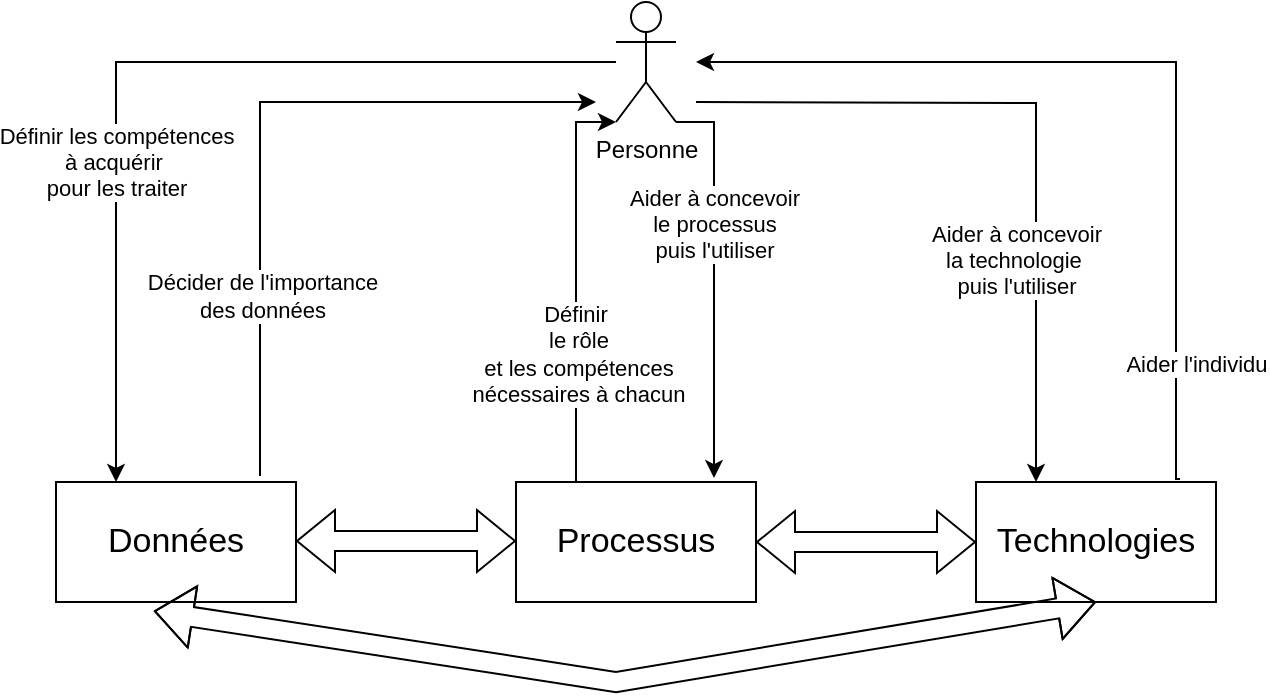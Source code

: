 <mxfile version="27.0.2" pages="5">
  <diagram name="Page-1" id="Y-cD72wbh6zRBrMIaW-u">
    <mxGraphModel dx="946" dy="586" grid="1" gridSize="10" guides="1" tooltips="1" connect="1" arrows="1" fold="1" page="1" pageScale="1" pageWidth="827" pageHeight="1169" math="0" shadow="0">
      <root>
        <mxCell id="0" />
        <mxCell id="1" parent="0" />
        <mxCell id="CVVGBSWZRVMv5-ygpTuM-3" value="" style="edgeStyle=orthogonalEdgeStyle;rounded=0;orthogonalLoop=1;jettySize=auto;html=1;entryX=0.25;entryY=0;entryDx=0;entryDy=0;" parent="1" source="CVVGBSWZRVMv5-ygpTuM-1" target="CVVGBSWZRVMv5-ygpTuM-2" edge="1">
          <mxGeometry relative="1" as="geometry" />
        </mxCell>
        <mxCell id="CVVGBSWZRVMv5-ygpTuM-19" value="Définir les compétences&lt;div style=&quot;font-size: 11px;&quot;&gt;à acquérir&amp;nbsp;&lt;/div&gt;&lt;div style=&quot;font-size: 11px;&quot;&gt;pour les traiter&lt;/div&gt;" style="edgeLabel;html=1;align=center;verticalAlign=middle;resizable=0;points=[];fontSize=11;" parent="CVVGBSWZRVMv5-ygpTuM-3" vertex="1" connectable="0">
          <mxGeometry x="0.25" relative="1" as="geometry">
            <mxPoint y="12" as="offset" />
          </mxGeometry>
        </mxCell>
        <mxCell id="CVVGBSWZRVMv5-ygpTuM-1" value="Personne" style="shape=umlActor;verticalLabelPosition=bottom;verticalAlign=top;html=1;outlineConnect=0;" parent="1" vertex="1">
          <mxGeometry x="370" y="80" width="30" height="60" as="geometry" />
        </mxCell>
        <mxCell id="CVVGBSWZRVMv5-ygpTuM-2" value="Données" style="whiteSpace=wrap;html=1;verticalAlign=middle;fontSize=17;" parent="1" vertex="1">
          <mxGeometry x="90" y="320" width="120" height="60" as="geometry" />
        </mxCell>
        <mxCell id="CVVGBSWZRVMv5-ygpTuM-6" value="" style="edgeStyle=orthogonalEdgeStyle;rounded=0;orthogonalLoop=1;jettySize=auto;html=1;exitX=0.85;exitY=-0.05;exitDx=0;exitDy=0;exitPerimeter=0;" parent="1" source="CVVGBSWZRVMv5-ygpTuM-2" edge="1">
          <mxGeometry relative="1" as="geometry">
            <mxPoint x="380" y="120" as="sourcePoint" />
            <mxPoint x="360" y="130" as="targetPoint" />
            <Array as="points">
              <mxPoint x="192" y="130" />
            </Array>
          </mxGeometry>
        </mxCell>
        <mxCell id="CVVGBSWZRVMv5-ygpTuM-18" value="Décider de l&#39;importance&lt;br style=&quot;font-size: 11px;&quot;&gt;des données" style="edgeLabel;html=1;align=center;verticalAlign=middle;resizable=0;points=[];fontSize=11;" parent="CVVGBSWZRVMv5-ygpTuM-6" vertex="1" connectable="0">
          <mxGeometry x="-0.484" y="-1" relative="1" as="geometry">
            <mxPoint y="1" as="offset" />
          </mxGeometry>
        </mxCell>
        <mxCell id="CVVGBSWZRVMv5-ygpTuM-7" value="" style="edgeStyle=orthogonalEdgeStyle;rounded=0;orthogonalLoop=1;jettySize=auto;html=1;entryX=0.25;entryY=0;entryDx=0;entryDy=0;" parent="1" target="CVVGBSWZRVMv5-ygpTuM-8" edge="1">
          <mxGeometry relative="1" as="geometry">
            <mxPoint x="410" y="130" as="sourcePoint" />
          </mxGeometry>
        </mxCell>
        <mxCell id="CVVGBSWZRVMv5-ygpTuM-14" value="&lt;font style=&quot;font-size: 11px;&quot;&gt;Aider à concevoir&lt;br style=&quot;font-size: 11px;&quot;&gt;la technologie&amp;nbsp;&lt;br style=&quot;font-size: 11px;&quot;&gt;puis l&#39;utiliser&lt;/font&gt;" style="edgeLabel;html=1;align=center;verticalAlign=middle;resizable=0;points=[];fontSize=11;" parent="CVVGBSWZRVMv5-ygpTuM-7" vertex="1" connectable="0">
          <mxGeometry x="0.38" y="1" relative="1" as="geometry">
            <mxPoint x="-11" as="offset" />
          </mxGeometry>
        </mxCell>
        <mxCell id="CVVGBSWZRVMv5-ygpTuM-8" value="Technologies" style="whiteSpace=wrap;html=1;verticalAlign=middle;fontSize=17;" parent="1" vertex="1">
          <mxGeometry x="550" y="320" width="120" height="60" as="geometry" />
        </mxCell>
        <mxCell id="CVVGBSWZRVMv5-ygpTuM-9" value="" style="edgeStyle=orthogonalEdgeStyle;rounded=0;orthogonalLoop=1;jettySize=auto;html=1;exitX=0.85;exitY=-0.025;exitDx=0;exitDy=0;exitPerimeter=0;" parent="1" source="CVVGBSWZRVMv5-ygpTuM-8" edge="1">
          <mxGeometry relative="1" as="geometry">
            <mxPoint x="682" y="307" as="sourcePoint" />
            <mxPoint x="410" y="110" as="targetPoint" />
            <Array as="points">
              <mxPoint x="650" y="319" />
              <mxPoint x="650" y="110" />
            </Array>
          </mxGeometry>
        </mxCell>
        <mxCell id="CVVGBSWZRVMv5-ygpTuM-15" value="&lt;font style=&quot;font-size: 11px;&quot;&gt;Aider l&#39;individu&lt;/font&gt;" style="edgeLabel;html=1;align=center;verticalAlign=middle;resizable=0;points=[];fontSize=11;" parent="CVVGBSWZRVMv5-ygpTuM-9" vertex="1" connectable="0">
          <mxGeometry x="-0.353" y="2" relative="1" as="geometry">
            <mxPoint x="12" y="86" as="offset" />
          </mxGeometry>
        </mxCell>
        <mxCell id="CVVGBSWZRVMv5-ygpTuM-10" value="Processus" style="whiteSpace=wrap;html=1;verticalAlign=middle;fontSize=17;" parent="1" vertex="1">
          <mxGeometry x="320" y="320" width="120" height="60" as="geometry" />
        </mxCell>
        <mxCell id="CVVGBSWZRVMv5-ygpTuM-11" value="" style="edgeStyle=orthogonalEdgeStyle;rounded=0;orthogonalLoop=1;jettySize=auto;html=1;exitX=0.25;exitY=0;exitDx=0;exitDy=0;" parent="1" source="CVVGBSWZRVMv5-ygpTuM-10" edge="1">
          <mxGeometry relative="1" as="geometry">
            <mxPoint x="202" y="327" as="sourcePoint" />
            <mxPoint x="370" y="140" as="targetPoint" />
            <Array as="points">
              <mxPoint x="350" y="140" />
            </Array>
          </mxGeometry>
        </mxCell>
        <mxCell id="CVVGBSWZRVMv5-ygpTuM-17" value="Définir&amp;nbsp;&lt;br style=&quot;font-size: 11px;&quot;&gt;le rôle &lt;br style=&quot;font-size: 11px;&quot;&gt;et les compétences&lt;br style=&quot;font-size: 11px;&quot;&gt;nécessaires à chacun" style="edgeLabel;html=1;align=center;verticalAlign=middle;resizable=0;points=[];fontSize=11;" parent="CVVGBSWZRVMv5-ygpTuM-11" vertex="1" connectable="0">
          <mxGeometry x="-0.345" y="-1" relative="1" as="geometry">
            <mxPoint y="1" as="offset" />
          </mxGeometry>
        </mxCell>
        <mxCell id="CVVGBSWZRVMv5-ygpTuM-12" value="" style="edgeStyle=orthogonalEdgeStyle;rounded=0;orthogonalLoop=1;jettySize=auto;html=1;exitX=0.825;exitY=-0.033;exitDx=0;exitDy=0;exitPerimeter=0;entryX=1;entryY=1;entryDx=0;entryDy=0;entryPerimeter=0;endArrow=none;endFill=0;startArrow=classic;startFill=1;" parent="1" source="CVVGBSWZRVMv5-ygpTuM-10" target="CVVGBSWZRVMv5-ygpTuM-1" edge="1">
          <mxGeometry relative="1" as="geometry">
            <mxPoint x="360" y="330" as="sourcePoint" />
            <mxPoint x="380" y="150" as="targetPoint" />
            <Array as="points">
              <mxPoint x="419" y="140" />
            </Array>
          </mxGeometry>
        </mxCell>
        <mxCell id="CVVGBSWZRVMv5-ygpTuM-16" value="Aider à concevoir&lt;br style=&quot;font-size: 11px;&quot;&gt;le processus&lt;br style=&quot;font-size: 11px;&quot;&gt;puis l&#39;utiliser" style="edgeLabel;html=1;align=center;verticalAlign=middle;resizable=0;points=[];fontSize=11;" parent="CVVGBSWZRVMv5-ygpTuM-12" vertex="1" connectable="0">
          <mxGeometry x="-0.03" relative="1" as="geometry">
            <mxPoint y="-32" as="offset" />
          </mxGeometry>
        </mxCell>
        <mxCell id="CVVGBSWZRVMv5-ygpTuM-20" value="" style="shape=flexArrow;endArrow=classic;startArrow=classic;html=1;rounded=0;entryX=0;entryY=0.5;entryDx=0;entryDy=0;" parent="1" target="CVVGBSWZRVMv5-ygpTuM-8" edge="1">
          <mxGeometry width="100" height="100" relative="1" as="geometry">
            <mxPoint x="440" y="350" as="sourcePoint" />
            <mxPoint x="410" y="250" as="targetPoint" />
          </mxGeometry>
        </mxCell>
        <mxCell id="CVVGBSWZRVMv5-ygpTuM-21" value="" style="shape=flexArrow;endArrow=classic;startArrow=classic;html=1;rounded=0;entryX=0;entryY=0.5;entryDx=0;entryDy=0;" parent="1" edge="1">
          <mxGeometry width="100" height="100" relative="1" as="geometry">
            <mxPoint x="210" y="349.5" as="sourcePoint" />
            <mxPoint x="320" y="349.5" as="targetPoint" />
          </mxGeometry>
        </mxCell>
        <mxCell id="CVVGBSWZRVMv5-ygpTuM-22" value="" style="shape=flexArrow;endArrow=classic;startArrow=classic;html=1;rounded=0;exitX=0.408;exitY=1.075;exitDx=0;exitDy=0;exitPerimeter=0;entryX=0.5;entryY=1;entryDx=0;entryDy=0;" parent="1" source="CVVGBSWZRVMv5-ygpTuM-2" target="CVVGBSWZRVMv5-ygpTuM-8" edge="1">
          <mxGeometry width="100" height="100" relative="1" as="geometry">
            <mxPoint x="310" y="350" as="sourcePoint" />
            <mxPoint x="610" y="385" as="targetPoint" />
            <Array as="points">
              <mxPoint x="370" y="420" />
            </Array>
          </mxGeometry>
        </mxCell>
      </root>
    </mxGraphModel>
  </diagram>
  <diagram id="fvgQSQwCOgssKc4nAwdG" name="Méthode TAM">
    <mxGraphModel dx="922" dy="581" grid="1" gridSize="10" guides="1" tooltips="1" connect="1" arrows="1" fold="1" page="1" pageScale="1" pageWidth="827" pageHeight="1169" math="0" shadow="0">
      <root>
        <mxCell id="0" />
        <mxCell id="1" parent="0" />
        <mxCell id="LviNYmjZJXSWry679lix-2" value="Facilité d&#39;usage perçue" style="rounded=1;whiteSpace=wrap;html=1;fontSize=18;" vertex="1" parent="1">
          <mxGeometry x="160" y="160" width="200" height="120" as="geometry" />
        </mxCell>
        <mxCell id="LviNYmjZJXSWry679lix-3" value="Utilité perçue" style="rounded=1;whiteSpace=wrap;html=1;fontSize=18;" vertex="1" parent="1">
          <mxGeometry x="160" y="320" width="200" height="120" as="geometry" />
        </mxCell>
        <mxCell id="LviNYmjZJXSWry679lix-4" value="Acceptation" style="rounded=1;whiteSpace=wrap;html=1;fontSize=18;" vertex="1" parent="1">
          <mxGeometry x="510" y="240" width="200" height="120" as="geometry" />
        </mxCell>
        <mxCell id="LviNYmjZJXSWry679lix-5" value="" style="shape=flexArrow;endArrow=classic;html=1;rounded=0;exitX=1;exitY=0.5;exitDx=0;exitDy=0;entryX=-0.005;entryY=0.442;entryDx=0;entryDy=0;entryPerimeter=0;strokeColor=#000000;fillColor=#000000;" edge="1" parent="1" source="LviNYmjZJXSWry679lix-2" target="LviNYmjZJXSWry679lix-4">
          <mxGeometry width="50" height="50" relative="1" as="geometry">
            <mxPoint x="390" y="330" as="sourcePoint" />
            <mxPoint x="440" y="280" as="targetPoint" />
          </mxGeometry>
        </mxCell>
        <mxCell id="LviNYmjZJXSWry679lix-6" value="" style="shape=flexArrow;endArrow=classic;html=1;rounded=0;entryX=0.005;entryY=0.6;entryDx=0;entryDy=0;entryPerimeter=0;exitX=1;exitY=0.5;exitDx=0;exitDy=0;fillColor=#000000;" edge="1" parent="1" source="LviNYmjZJXSWry679lix-3" target="LviNYmjZJXSWry679lix-4">
          <mxGeometry width="50" height="50" relative="1" as="geometry">
            <mxPoint x="390" y="330" as="sourcePoint" />
            <mxPoint x="440" y="280" as="targetPoint" />
          </mxGeometry>
        </mxCell>
      </root>
    </mxGraphModel>
  </diagram>
  <diagram name="Méthode TAM Adaptée" id="5OhxhqIX50otRgVL25tD">
    <mxGraphModel dx="1085" dy="684" grid="1" gridSize="10" guides="1" tooltips="1" connect="1" arrows="1" fold="1" page="1" pageScale="1" pageWidth="827" pageHeight="1169" math="0" shadow="0">
      <root>
        <mxCell id="q9NATrFxh3V6Q-fHcNii-0" />
        <mxCell id="q9NATrFxh3V6Q-fHcNii-1" parent="q9NATrFxh3V6Q-fHcNii-0" />
        <mxCell id="mtrKrRu2CMs6ZFfHWJ8g-5" value="&lt;font style=&quot;font-size: 18px;&quot;&gt;&lt;b&gt;Extension à l&#39;IA&lt;/b&gt;&lt;/font&gt;" style="rounded=0;whiteSpace=wrap;html=1;verticalAlign=top;strokeWidth=3;" vertex="1" parent="q9NATrFxh3V6Q-fHcNii-1">
          <mxGeometry x="110" y="150" width="240" height="190" as="geometry" />
        </mxCell>
        <mxCell id="mtrKrRu2CMs6ZFfHWJ8g-4" value="&lt;font style=&quot;font-size: 18px;&quot;&gt;&lt;b&gt;Modèle de Davis&lt;/b&gt;&lt;/font&gt;" style="rounded=0;whiteSpace=wrap;html=1;verticalAlign=top;strokeWidth=3;" vertex="1" parent="q9NATrFxh3V6Q-fHcNii-1">
          <mxGeometry x="350" y="150" width="450" height="190" as="geometry" />
        </mxCell>
        <mxCell id="q9NATrFxh3V6Q-fHcNii-4" value="Acceptation" style="rounded=1;whiteSpace=wrap;html=1;fontSize=18;" parent="q9NATrFxh3V6Q-fHcNii-1" vertex="1">
          <mxGeometry x="370" y="430" width="200" height="120" as="geometry" />
        </mxCell>
        <mxCell id="mtrKrRu2CMs6ZFfHWJ8g-0" value="Confiance &amp;amp; Ethique" style="rounded=1;whiteSpace=wrap;html=1;fontSize=18;" vertex="1" parent="q9NATrFxh3V6Q-fHcNii-1">
          <mxGeometry x="140" y="190" width="200" height="120" as="geometry" />
        </mxCell>
        <mxCell id="q9NATrFxh3V6Q-fHcNii-3" value="Utilité perçue" style="rounded=1;whiteSpace=wrap;html=1;fontSize=18;" parent="q9NATrFxh3V6Q-fHcNii-1" vertex="1">
          <mxGeometry x="370" y="190" width="200" height="120" as="geometry" />
        </mxCell>
        <mxCell id="q9NATrFxh3V6Q-fHcNii-2" value="Facilité d&#39;usage perçue" style="rounded=1;whiteSpace=wrap;html=1;fontSize=18;" parent="q9NATrFxh3V6Q-fHcNii-1" vertex="1">
          <mxGeometry x="580" y="190" width="200" height="120" as="geometry" />
        </mxCell>
        <mxCell id="mtrKrRu2CMs6ZFfHWJ8g-7" style="edgeStyle=orthogonalEdgeStyle;rounded=0;orthogonalLoop=1;jettySize=auto;html=1;exitX=0.5;exitY=1;exitDx=0;exitDy=0;" edge="1" parent="q9NATrFxh3V6Q-fHcNii-1" source="mtrKrRu2CMs6ZFfHWJ8g-5" target="mtrKrRu2CMs6ZFfHWJ8g-5">
          <mxGeometry relative="1" as="geometry" />
        </mxCell>
        <mxCell id="mtrKrRu2CMs6ZFfHWJ8g-8" value="" style="endArrow=classic;html=1;rounded=0;exitX=0.5;exitY=1;exitDx=0;exitDy=0;entryX=0.25;entryY=0;entryDx=0;entryDy=0;strokeWidth=4;" edge="1" parent="q9NATrFxh3V6Q-fHcNii-1" source="mtrKrRu2CMs6ZFfHWJ8g-0" target="q9NATrFxh3V6Q-fHcNii-4">
          <mxGeometry width="50" height="50" relative="1" as="geometry">
            <mxPoint x="380" y="520" as="sourcePoint" />
            <mxPoint x="430" y="470" as="targetPoint" />
          </mxGeometry>
        </mxCell>
        <mxCell id="mtrKrRu2CMs6ZFfHWJ8g-9" value="" style="endArrow=classic;html=1;rounded=0;exitX=0.5;exitY=1;exitDx=0;exitDy=0;entryX=0.5;entryY=0;entryDx=0;entryDy=0;strokeWidth=4;" edge="1" parent="q9NATrFxh3V6Q-fHcNii-1" source="q9NATrFxh3V6Q-fHcNii-3" target="q9NATrFxh3V6Q-fHcNii-4">
          <mxGeometry width="50" height="50" relative="1" as="geometry">
            <mxPoint x="250" y="320" as="sourcePoint" />
            <mxPoint x="420" y="490" as="targetPoint" />
          </mxGeometry>
        </mxCell>
        <mxCell id="mtrKrRu2CMs6ZFfHWJ8g-10" value="" style="endArrow=classic;html=1;rounded=0;exitX=0.5;exitY=1;exitDx=0;exitDy=0;entryX=0.75;entryY=0;entryDx=0;entryDy=0;strokeWidth=4;" edge="1" parent="q9NATrFxh3V6Q-fHcNii-1" source="q9NATrFxh3V6Q-fHcNii-2" target="q9NATrFxh3V6Q-fHcNii-4">
          <mxGeometry width="50" height="50" relative="1" as="geometry">
            <mxPoint x="480" y="320" as="sourcePoint" />
            <mxPoint x="520" y="490" as="targetPoint" />
          </mxGeometry>
        </mxCell>
      </root>
    </mxGraphModel>
  </diagram>
  <diagram name="Réponses questionnaire-Méthode TAM Adaptée" id="QBXppjM5zqPZ5AD9W56j">
    <mxGraphModel dx="946" dy="586" grid="1" gridSize="10" guides="1" tooltips="1" connect="1" arrows="1" fold="1" page="1" pageScale="1" pageWidth="827" pageHeight="1169" math="0" shadow="0">
      <root>
        <mxCell id="n374Qjzwg9ruulEYuec7-0" />
        <mxCell id="n374Qjzwg9ruulEYuec7-1" parent="n374Qjzwg9ruulEYuec7-0" />
        <mxCell id="n374Qjzwg9ruulEYuec7-2" value="&lt;font style=&quot;font-size: 18px;&quot;&gt;&lt;b&gt;Extension à l&#39;IA&lt;/b&gt;&lt;/font&gt;" style="rounded=0;whiteSpace=wrap;html=1;verticalAlign=top;strokeWidth=3;" parent="n374Qjzwg9ruulEYuec7-1" vertex="1">
          <mxGeometry x="110" y="150" width="240" height="190" as="geometry" />
        </mxCell>
        <mxCell id="n374Qjzwg9ruulEYuec7-3" value="&lt;font style=&quot;font-size: 18px;&quot;&gt;&lt;b&gt;Modèle de Davis&lt;/b&gt;&lt;/font&gt;" style="rounded=0;whiteSpace=wrap;html=1;verticalAlign=top;strokeWidth=3;" parent="n374Qjzwg9ruulEYuec7-1" vertex="1">
          <mxGeometry x="350" y="150" width="450" height="190" as="geometry" />
        </mxCell>
        <mxCell id="n374Qjzwg9ruulEYuec7-4" value="Acceptation" style="rounded=1;whiteSpace=wrap;html=1;fontSize=18;verticalAlign=top;" parent="n374Qjzwg9ruulEYuec7-1" vertex="1">
          <mxGeometry x="370" y="430" width="200" height="120" as="geometry" />
        </mxCell>
        <mxCell id="n374Qjzwg9ruulEYuec7-5" value="Confiance &amp;amp; Ethique" style="rounded=1;whiteSpace=wrap;html=1;fontSize=18;verticalAlign=top;" parent="n374Qjzwg9ruulEYuec7-1" vertex="1">
          <mxGeometry x="140" y="190" width="200" height="120" as="geometry" />
        </mxCell>
        <mxCell id="n374Qjzwg9ruulEYuec7-6" value="Utilité perçue" style="rounded=1;whiteSpace=wrap;html=1;fontSize=18;verticalAlign=top;" parent="n374Qjzwg9ruulEYuec7-1" vertex="1">
          <mxGeometry x="370" y="190" width="200" height="120" as="geometry" />
        </mxCell>
        <mxCell id="n374Qjzwg9ruulEYuec7-7" value="Facilité d&#39;usage perçue" style="rounded=1;whiteSpace=wrap;html=1;fontSize=18;verticalAlign=top;" parent="n374Qjzwg9ruulEYuec7-1" vertex="1">
          <mxGeometry x="580" y="190" width="200" height="120" as="geometry" />
        </mxCell>
        <mxCell id="n374Qjzwg9ruulEYuec7-8" style="edgeStyle=orthogonalEdgeStyle;rounded=0;orthogonalLoop=1;jettySize=auto;html=1;exitX=0.5;exitY=1;exitDx=0;exitDy=0;" parent="n374Qjzwg9ruulEYuec7-1" source="n374Qjzwg9ruulEYuec7-2" target="n374Qjzwg9ruulEYuec7-2" edge="1">
          <mxGeometry relative="1" as="geometry" />
        </mxCell>
        <mxCell id="n374Qjzwg9ruulEYuec7-9" value="" style="endArrow=classic;html=1;rounded=0;exitX=0.5;exitY=1;exitDx=0;exitDy=0;entryX=0.25;entryY=0;entryDx=0;entryDy=0;strokeWidth=4;" parent="n374Qjzwg9ruulEYuec7-1" source="n374Qjzwg9ruulEYuec7-5" target="n374Qjzwg9ruulEYuec7-4" edge="1">
          <mxGeometry width="50" height="50" relative="1" as="geometry">
            <mxPoint x="380" y="520" as="sourcePoint" />
            <mxPoint x="430" y="470" as="targetPoint" />
          </mxGeometry>
        </mxCell>
        <mxCell id="n374Qjzwg9ruulEYuec7-10" value="" style="endArrow=classic;html=1;rounded=0;exitX=0.5;exitY=1;exitDx=0;exitDy=0;entryX=0.5;entryY=0;entryDx=0;entryDy=0;strokeWidth=4;" parent="n374Qjzwg9ruulEYuec7-1" source="n374Qjzwg9ruulEYuec7-6" target="n374Qjzwg9ruulEYuec7-4" edge="1">
          <mxGeometry width="50" height="50" relative="1" as="geometry">
            <mxPoint x="250" y="320" as="sourcePoint" />
            <mxPoint x="420" y="490" as="targetPoint" />
          </mxGeometry>
        </mxCell>
        <mxCell id="n374Qjzwg9ruulEYuec7-11" value="" style="endArrow=classic;html=1;rounded=0;exitX=0.5;exitY=1;exitDx=0;exitDy=0;entryX=0.75;entryY=0;entryDx=0;entryDy=0;strokeWidth=4;" parent="n374Qjzwg9ruulEYuec7-1" source="n374Qjzwg9ruulEYuec7-7" target="n374Qjzwg9ruulEYuec7-4" edge="1">
          <mxGeometry width="50" height="50" relative="1" as="geometry">
            <mxPoint x="480" y="320" as="sourcePoint" />
            <mxPoint x="520" y="490" as="targetPoint" />
          </mxGeometry>
        </mxCell>
        <mxCell id="PXRKCNcGwExf0ayW6gbN-0" value="&lt;span style=&quot;font-size: 18px;&quot;&gt;Faible confiance &lt;br&gt;dans le recruteur&lt;/span&gt;" style="rounded=1;whiteSpace=wrap;html=1;labelBackgroundColor=default;fillColor=light-dark(#FF9933,#EDEDED);" parent="n374Qjzwg9ruulEYuec7-1" vertex="1">
          <mxGeometry x="140" y="250" width="200" height="60" as="geometry" />
        </mxCell>
        <mxCell id="PXRKCNcGwExf0ayW6gbN-1" value="&lt;span style=&quot;font-size: 18px; background-color: rgb(255, 255, 255);&quot;&gt;Réticence&lt;/span&gt;" style="rounded=1;whiteSpace=wrap;html=1;fillColor=light-dark(#ff9500, #ff9090);strokeColor=#b85450;" parent="n374Qjzwg9ruulEYuec7-1" vertex="1">
          <mxGeometry x="370" y="490" width="200" height="60" as="geometry" />
        </mxCell>
        <mxCell id="PXRKCNcGwExf0ayW6gbN-2" value="&lt;span style=&quot;font-size: 18px;&quot;&gt;Utilité reconnue&lt;/span&gt;" style="rounded=1;whiteSpace=wrap;html=1;labelBackgroundColor=default;fillColor=light-dark(#CCFF99,#EDEDED);" parent="n374Qjzwg9ruulEYuec7-1" vertex="1">
          <mxGeometry x="370" y="250" width="200" height="60" as="geometry" />
        </mxCell>
        <mxCell id="PXRKCNcGwExf0ayW6gbN-3" value="&lt;span style=&quot;font-size: 18px;&quot;&gt;Appropriation assumée&lt;/span&gt;" style="rounded=1;whiteSpace=wrap;html=1;labelBackgroundColor=default;fillColor=light-dark(#CCFF99,#EDEDED);" parent="n374Qjzwg9ruulEYuec7-1" vertex="1">
          <mxGeometry x="580" y="250" width="200" height="60" as="geometry" />
        </mxCell>
        <mxCell id="9QP8hiQxbULPUPHG2BBP-0" value="&lt;span style=&quot;font-size: 15px;&quot;&gt;Légende&lt;/span&gt;" style="rounded=0;whiteSpace=wrap;html=1;align=left;verticalAlign=top;" vertex="1" parent="n374Qjzwg9ruulEYuec7-1">
          <mxGeometry x="120" y="560" width="280" height="100" as="geometry" />
        </mxCell>
        <mxCell id="9QP8hiQxbULPUPHG2BBP-2" value="Text" style="text;html=1;align=center;verticalAlign=middle;whiteSpace=wrap;rounded=0;" vertex="1" parent="n374Qjzwg9ruulEYuec7-1">
          <mxGeometry x="410" y="410" width="60" height="30" as="geometry" />
        </mxCell>
        <mxCell id="9QP8hiQxbULPUPHG2BBP-5" value="" style="group" vertex="1" connectable="0" parent="n374Qjzwg9ruulEYuec7-1">
          <mxGeometry x="130" y="600" width="160" height="30" as="geometry" />
        </mxCell>
        <mxCell id="9QP8hiQxbULPUPHG2BBP-1" value="" style="rounded=1;whiteSpace=wrap;html=1;fillColor=#FF9933;" vertex="1" parent="9QP8hiQxbULPUPHG2BBP-5">
          <mxGeometry y="5" width="40" height="20" as="geometry" />
        </mxCell>
        <mxCell id="9QP8hiQxbULPUPHG2BBP-3" value="&lt;font style=&quot;font-size: 14px;&quot;&gt;Attitude négative&lt;/font&gt;" style="text;html=1;align=center;verticalAlign=middle;whiteSpace=wrap;rounded=0;" vertex="1" parent="9QP8hiQxbULPUPHG2BBP-5">
          <mxGeometry x="40" width="120" height="30" as="geometry" />
        </mxCell>
        <mxCell id="9QP8hiQxbULPUPHG2BBP-6" value="" style="group" vertex="1" connectable="0" parent="n374Qjzwg9ruulEYuec7-1">
          <mxGeometry x="130" y="630" width="160" height="30" as="geometry" />
        </mxCell>
        <mxCell id="9QP8hiQxbULPUPHG2BBP-7" value="" style="rounded=1;whiteSpace=wrap;html=1;fillColor=light-dark(#CCFF99,#EDEDED);" vertex="1" parent="9QP8hiQxbULPUPHG2BBP-6">
          <mxGeometry y="5" width="40" height="20" as="geometry" />
        </mxCell>
        <mxCell id="9QP8hiQxbULPUPHG2BBP-8" value="&lt;font style=&quot;font-size: 14px;&quot;&gt;Attitude positive&lt;/font&gt;" style="text;html=1;align=center;verticalAlign=middle;whiteSpace=wrap;rounded=0;" vertex="1" parent="9QP8hiQxbULPUPHG2BBP-6">
          <mxGeometry x="40" width="120" height="30" as="geometry" />
        </mxCell>
      </root>
    </mxGraphModel>
  </diagram>
  <diagram id="CaIzn54qxoC1-5HDLyc3" name="Critères de confiance - recrutement">
    <mxGraphModel dx="922" dy="581" grid="1" gridSize="10" guides="1" tooltips="1" connect="1" arrows="1" fold="1" page="1" pageScale="1" pageWidth="827" pageHeight="1169" math="0" shadow="0">
      <root>
        <mxCell id="0" />
        <mxCell id="1" parent="0" />
        <mxCell id="yKF3XktMPzFvn-oHKtBL-4" value="" style="edgeStyle=orthogonalEdgeStyle;rounded=0;orthogonalLoop=1;jettySize=auto;html=1;" edge="1" parent="1" source="yKF3XktMPzFvn-oHKtBL-1" target="yKF3XktMPzFvn-oHKtBL-3">
          <mxGeometry relative="1" as="geometry" />
        </mxCell>
        <mxCell id="yKF3XktMPzFvn-oHKtBL-6" value="" style="edgeStyle=orthogonalEdgeStyle;rounded=0;orthogonalLoop=1;jettySize=auto;html=1;" edge="1" parent="1" source="yKF3XktMPzFvn-oHKtBL-1" target="yKF3XktMPzFvn-oHKtBL-5">
          <mxGeometry relative="1" as="geometry" />
        </mxCell>
        <mxCell id="yKF3XktMPzFvn-oHKtBL-1" value="Critères du développement de la confiance&lt;div&gt;&lt;span style=&quot;text-align: justify; text-indent: -18pt; background-color: initial;&quot;&gt;(Potočnik et al. 2021)&lt;/span&gt;&lt;/div&gt;" style="rounded=1;whiteSpace=wrap;html=1;" vertex="1" parent="1">
          <mxGeometry x="350" y="80" width="130" height="80" as="geometry" />
        </mxCell>
        <mxCell id="yKF3XktMPzFvn-oHKtBL-8" value="" style="edgeStyle=orthogonalEdgeStyle;rounded=0;orthogonalLoop=1;jettySize=auto;html=1;entryX=0;entryY=0.5;entryDx=0;entryDy=0;" edge="1" parent="1" source="yKF3XktMPzFvn-oHKtBL-3" target="yKF3XktMPzFvn-oHKtBL-7">
          <mxGeometry relative="1" as="geometry" />
        </mxCell>
        <mxCell id="yKF3XktMPzFvn-oHKtBL-11" value="" style="edgeStyle=orthogonalEdgeStyle;rounded=0;orthogonalLoop=1;jettySize=auto;html=1;" edge="1" parent="1" source="yKF3XktMPzFvn-oHKtBL-3" target="yKF3XktMPzFvn-oHKtBL-10">
          <mxGeometry relative="1" as="geometry" />
        </mxCell>
        <mxCell id="yKF3XktMPzFvn-oHKtBL-17" style="edgeStyle=orthogonalEdgeStyle;rounded=0;orthogonalLoop=1;jettySize=auto;html=1;entryX=0;entryY=0.5;entryDx=0;entryDy=0;" edge="1" parent="1" source="yKF3XktMPzFvn-oHKtBL-3" target="yKF3XktMPzFvn-oHKtBL-13">
          <mxGeometry relative="1" as="geometry" />
        </mxCell>
        <mxCell id="yKF3XktMPzFvn-oHKtBL-3" value="Algorithmes de tri et de sélection&lt;div&gt;(Perelmuter 2020)&lt;/div&gt;" style="whiteSpace=wrap;html=1;rounded=1;" vertex="1" parent="1">
          <mxGeometry x="160" y="315" width="110" height="60" as="geometry" />
        </mxCell>
        <mxCell id="yKF3XktMPzFvn-oHKtBL-9" style="edgeStyle=orthogonalEdgeStyle;rounded=0;orthogonalLoop=1;jettySize=auto;html=1;entryX=1;entryY=0.5;entryDx=0;entryDy=0;" edge="1" parent="1" source="yKF3XktMPzFvn-oHKtBL-5" target="yKF3XktMPzFvn-oHKtBL-7">
          <mxGeometry relative="1" as="geometry" />
        </mxCell>
        <mxCell id="yKF3XktMPzFvn-oHKtBL-12" style="edgeStyle=orthogonalEdgeStyle;rounded=0;orthogonalLoop=1;jettySize=auto;html=1;entryX=1;entryY=0.5;entryDx=0;entryDy=0;" edge="1" parent="1" source="yKF3XktMPzFvn-oHKtBL-5" target="yKF3XktMPzFvn-oHKtBL-10">
          <mxGeometry relative="1" as="geometry" />
        </mxCell>
        <mxCell id="yKF3XktMPzFvn-oHKtBL-16" style="edgeStyle=orthogonalEdgeStyle;rounded=0;orthogonalLoop=1;jettySize=auto;html=1;entryX=1;entryY=0.5;entryDx=0;entryDy=0;" edge="1" parent="1" source="yKF3XktMPzFvn-oHKtBL-5" target="yKF3XktMPzFvn-oHKtBL-13">
          <mxGeometry relative="1" as="geometry" />
        </mxCell>
        <mxCell id="yKF3XktMPzFvn-oHKtBL-5" value="Ethique du recruteur&lt;div&gt;(Hunkenschroer et Luetge 2022)&lt;/div&gt;" style="whiteSpace=wrap;html=1;rounded=1;" vertex="1" parent="1">
          <mxGeometry x="550" y="315" width="120" height="60" as="geometry" />
        </mxCell>
        <mxCell id="yKF3XktMPzFvn-oHKtBL-7" value="&lt;div style=&quot;&quot;&gt;&lt;font face=&quot;Helvetica&quot;&gt;&lt;span style=&quot;background-color: initial;&quot;&gt;Traitement des données&lt;/span&gt;&lt;span style=&quot;text-indent: -18pt; background-color: initial; font-variant-numeric: normal; font-variant-east-asian: normal; font-variant-alternates: normal; font-size-adjust: none; font-kerning: auto; font-optical-sizing: auto; font-feature-settings: normal; font-variation-settings: normal; font-variant-position: normal; font-stretch: normal; line-height: normal;&quot;&gt;&amp;nbsp;&lt;br&gt;&lt;/span&gt;&lt;font style=&quot;text-indent: -18pt; background-color: initial;&quot;&gt;(Bertail et al. 2019)&lt;/font&gt;&lt;/font&gt;&lt;/div&gt;" style="whiteSpace=wrap;html=1;rounded=1;" vertex="1" parent="1">
          <mxGeometry x="350" y="200" width="130" height="60" as="geometry" />
        </mxCell>
        <mxCell id="yKF3XktMPzFvn-oHKtBL-13" value="Garantie dans la qualité des résultats&lt;div&gt;(Mathot 2022)&lt;/div&gt;" style="whiteSpace=wrap;html=1;rounded=1;" vertex="1" parent="1">
          <mxGeometry x="350" y="430" width="130" height="60" as="geometry" />
        </mxCell>
        <mxCell id="yKF3XktMPzFvn-oHKtBL-15" value="" style="edgeStyle=orthogonalEdgeStyle;rounded=0;orthogonalLoop=1;jettySize=auto;html=1;" edge="1" parent="1" source="yKF3XktMPzFvn-oHKtBL-3" target="yKF3XktMPzFvn-oHKtBL-10">
          <mxGeometry relative="1" as="geometry">
            <mxPoint x="280" y="300" as="sourcePoint" />
            <mxPoint x="420" y="380" as="targetPoint" />
          </mxGeometry>
        </mxCell>
        <mxCell id="yKF3XktMPzFvn-oHKtBL-10" value="Equité dans le traitement des candidats&lt;br&gt;(Rieskamp et al. 2023)" style="whiteSpace=wrap;html=1;rounded=1;" vertex="1" parent="1">
          <mxGeometry x="350" y="300" width="130" height="90" as="geometry" />
        </mxCell>
      </root>
    </mxGraphModel>
  </diagram>
</mxfile>
